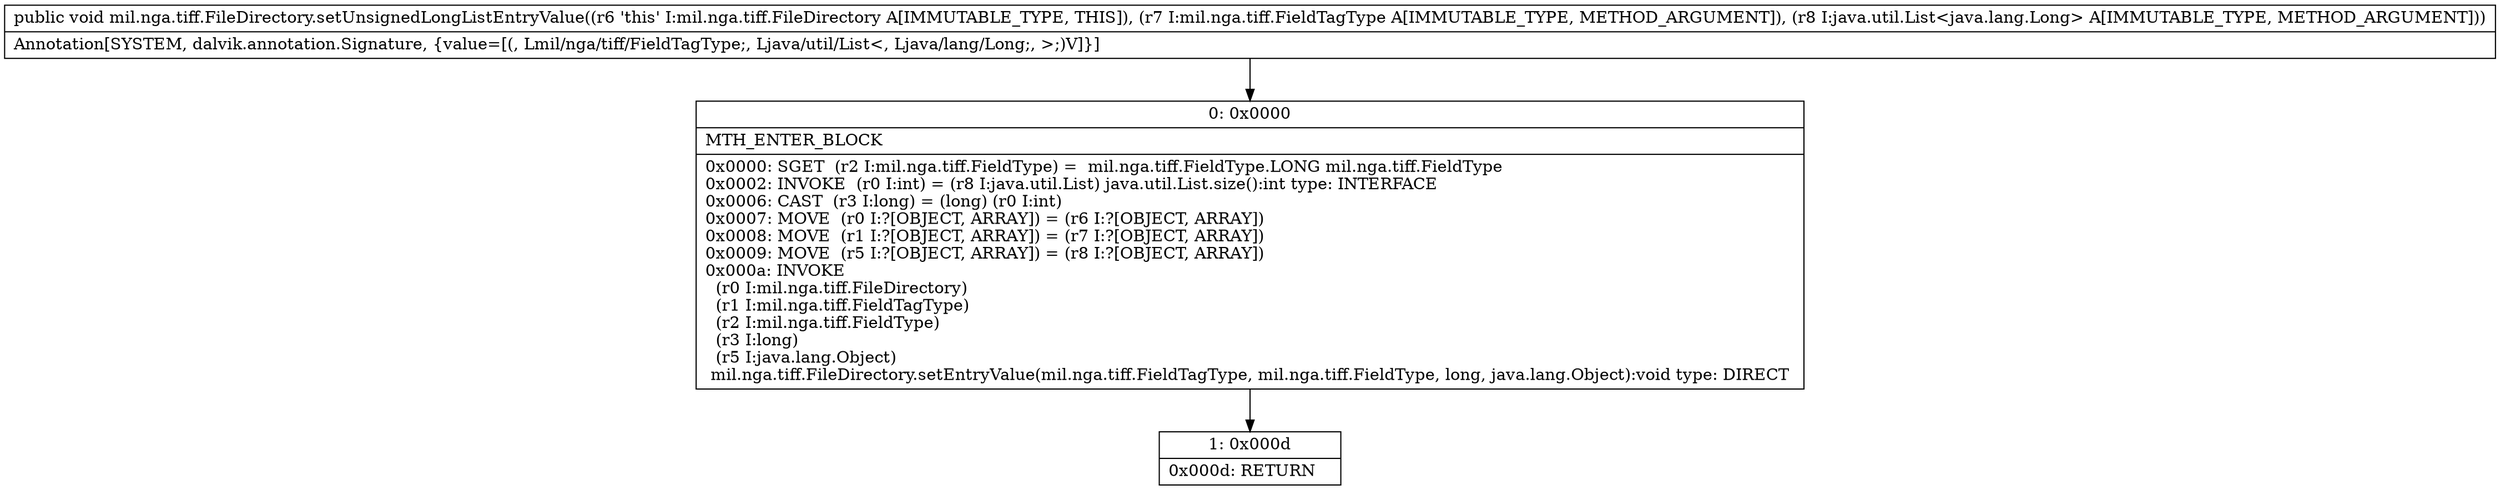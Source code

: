 digraph "CFG formil.nga.tiff.FileDirectory.setUnsignedLongListEntryValue(Lmil\/nga\/tiff\/FieldTagType;Ljava\/util\/List;)V" {
Node_0 [shape=record,label="{0\:\ 0x0000|MTH_ENTER_BLOCK\l|0x0000: SGET  (r2 I:mil.nga.tiff.FieldType) =  mil.nga.tiff.FieldType.LONG mil.nga.tiff.FieldType \l0x0002: INVOKE  (r0 I:int) = (r8 I:java.util.List) java.util.List.size():int type: INTERFACE \l0x0006: CAST  (r3 I:long) = (long) (r0 I:int) \l0x0007: MOVE  (r0 I:?[OBJECT, ARRAY]) = (r6 I:?[OBJECT, ARRAY]) \l0x0008: MOVE  (r1 I:?[OBJECT, ARRAY]) = (r7 I:?[OBJECT, ARRAY]) \l0x0009: MOVE  (r5 I:?[OBJECT, ARRAY]) = (r8 I:?[OBJECT, ARRAY]) \l0x000a: INVOKE  \l  (r0 I:mil.nga.tiff.FileDirectory)\l  (r1 I:mil.nga.tiff.FieldTagType)\l  (r2 I:mil.nga.tiff.FieldType)\l  (r3 I:long)\l  (r5 I:java.lang.Object)\l mil.nga.tiff.FileDirectory.setEntryValue(mil.nga.tiff.FieldTagType, mil.nga.tiff.FieldType, long, java.lang.Object):void type: DIRECT \l}"];
Node_1 [shape=record,label="{1\:\ 0x000d|0x000d: RETURN   \l}"];
MethodNode[shape=record,label="{public void mil.nga.tiff.FileDirectory.setUnsignedLongListEntryValue((r6 'this' I:mil.nga.tiff.FileDirectory A[IMMUTABLE_TYPE, THIS]), (r7 I:mil.nga.tiff.FieldTagType A[IMMUTABLE_TYPE, METHOD_ARGUMENT]), (r8 I:java.util.List\<java.lang.Long\> A[IMMUTABLE_TYPE, METHOD_ARGUMENT]))  | Annotation[SYSTEM, dalvik.annotation.Signature, \{value=[(, Lmil\/nga\/tiff\/FieldTagType;, Ljava\/util\/List\<, Ljava\/lang\/Long;, \>;)V]\}]\l}"];
MethodNode -> Node_0;
Node_0 -> Node_1;
}

